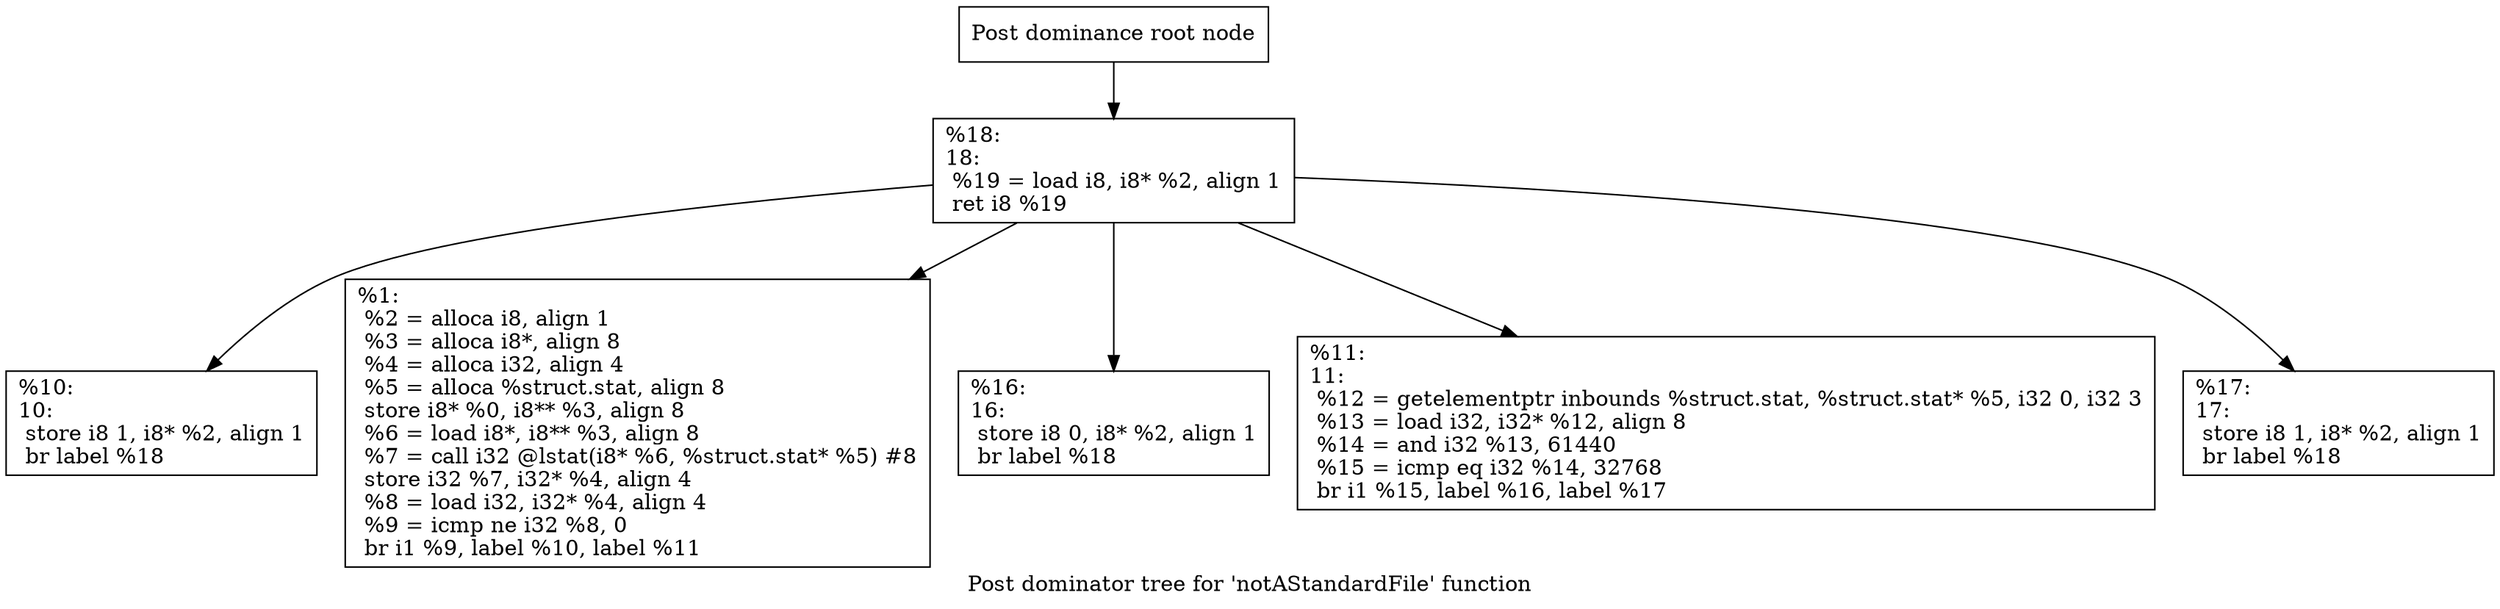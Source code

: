 digraph "Post dominator tree for 'notAStandardFile' function" {
	label="Post dominator tree for 'notAStandardFile' function";

	Node0x1257e20 [shape=record,label="{Post dominance root node}"];
	Node0x1257e20 -> Node0x14ed520;
	Node0x14ed520 [shape=record,label="{%18:\l18:                                               \l  %19 = load i8, i8* %2, align 1\l  ret i8 %19\l}"];
	Node0x14ed520 -> Node0x1544840;
	Node0x14ed520 -> Node0x143c5c0;
	Node0x14ed520 -> Node0x155ba10;
	Node0x14ed520 -> Node0x1452a30;
	Node0x14ed520 -> Node0x14929d0;
	Node0x1544840 [shape=record,label="{%10:\l10:                                               \l  store i8 1, i8* %2, align 1\l  br label %18\l}"];
	Node0x143c5c0 [shape=record,label="{%1:\l  %2 = alloca i8, align 1\l  %3 = alloca i8*, align 8\l  %4 = alloca i32, align 4\l  %5 = alloca %struct.stat, align 8\l  store i8* %0, i8** %3, align 8\l  %6 = load i8*, i8** %3, align 8\l  %7 = call i32 @lstat(i8* %6, %struct.stat* %5) #8\l  store i32 %7, i32* %4, align 4\l  %8 = load i32, i32* %4, align 4\l  %9 = icmp ne i32 %8, 0\l  br i1 %9, label %10, label %11\l}"];
	Node0x155ba10 [shape=record,label="{%16:\l16:                                               \l  store i8 0, i8* %2, align 1\l  br label %18\l}"];
	Node0x1452a30 [shape=record,label="{%11:\l11:                                               \l  %12 = getelementptr inbounds %struct.stat, %struct.stat* %5, i32 0, i32 3\l  %13 = load i32, i32* %12, align 8\l  %14 = and i32 %13, 61440\l  %15 = icmp eq i32 %14, 32768\l  br i1 %15, label %16, label %17\l}"];
	Node0x14929d0 [shape=record,label="{%17:\l17:                                               \l  store i8 1, i8* %2, align 1\l  br label %18\l}"];
}
